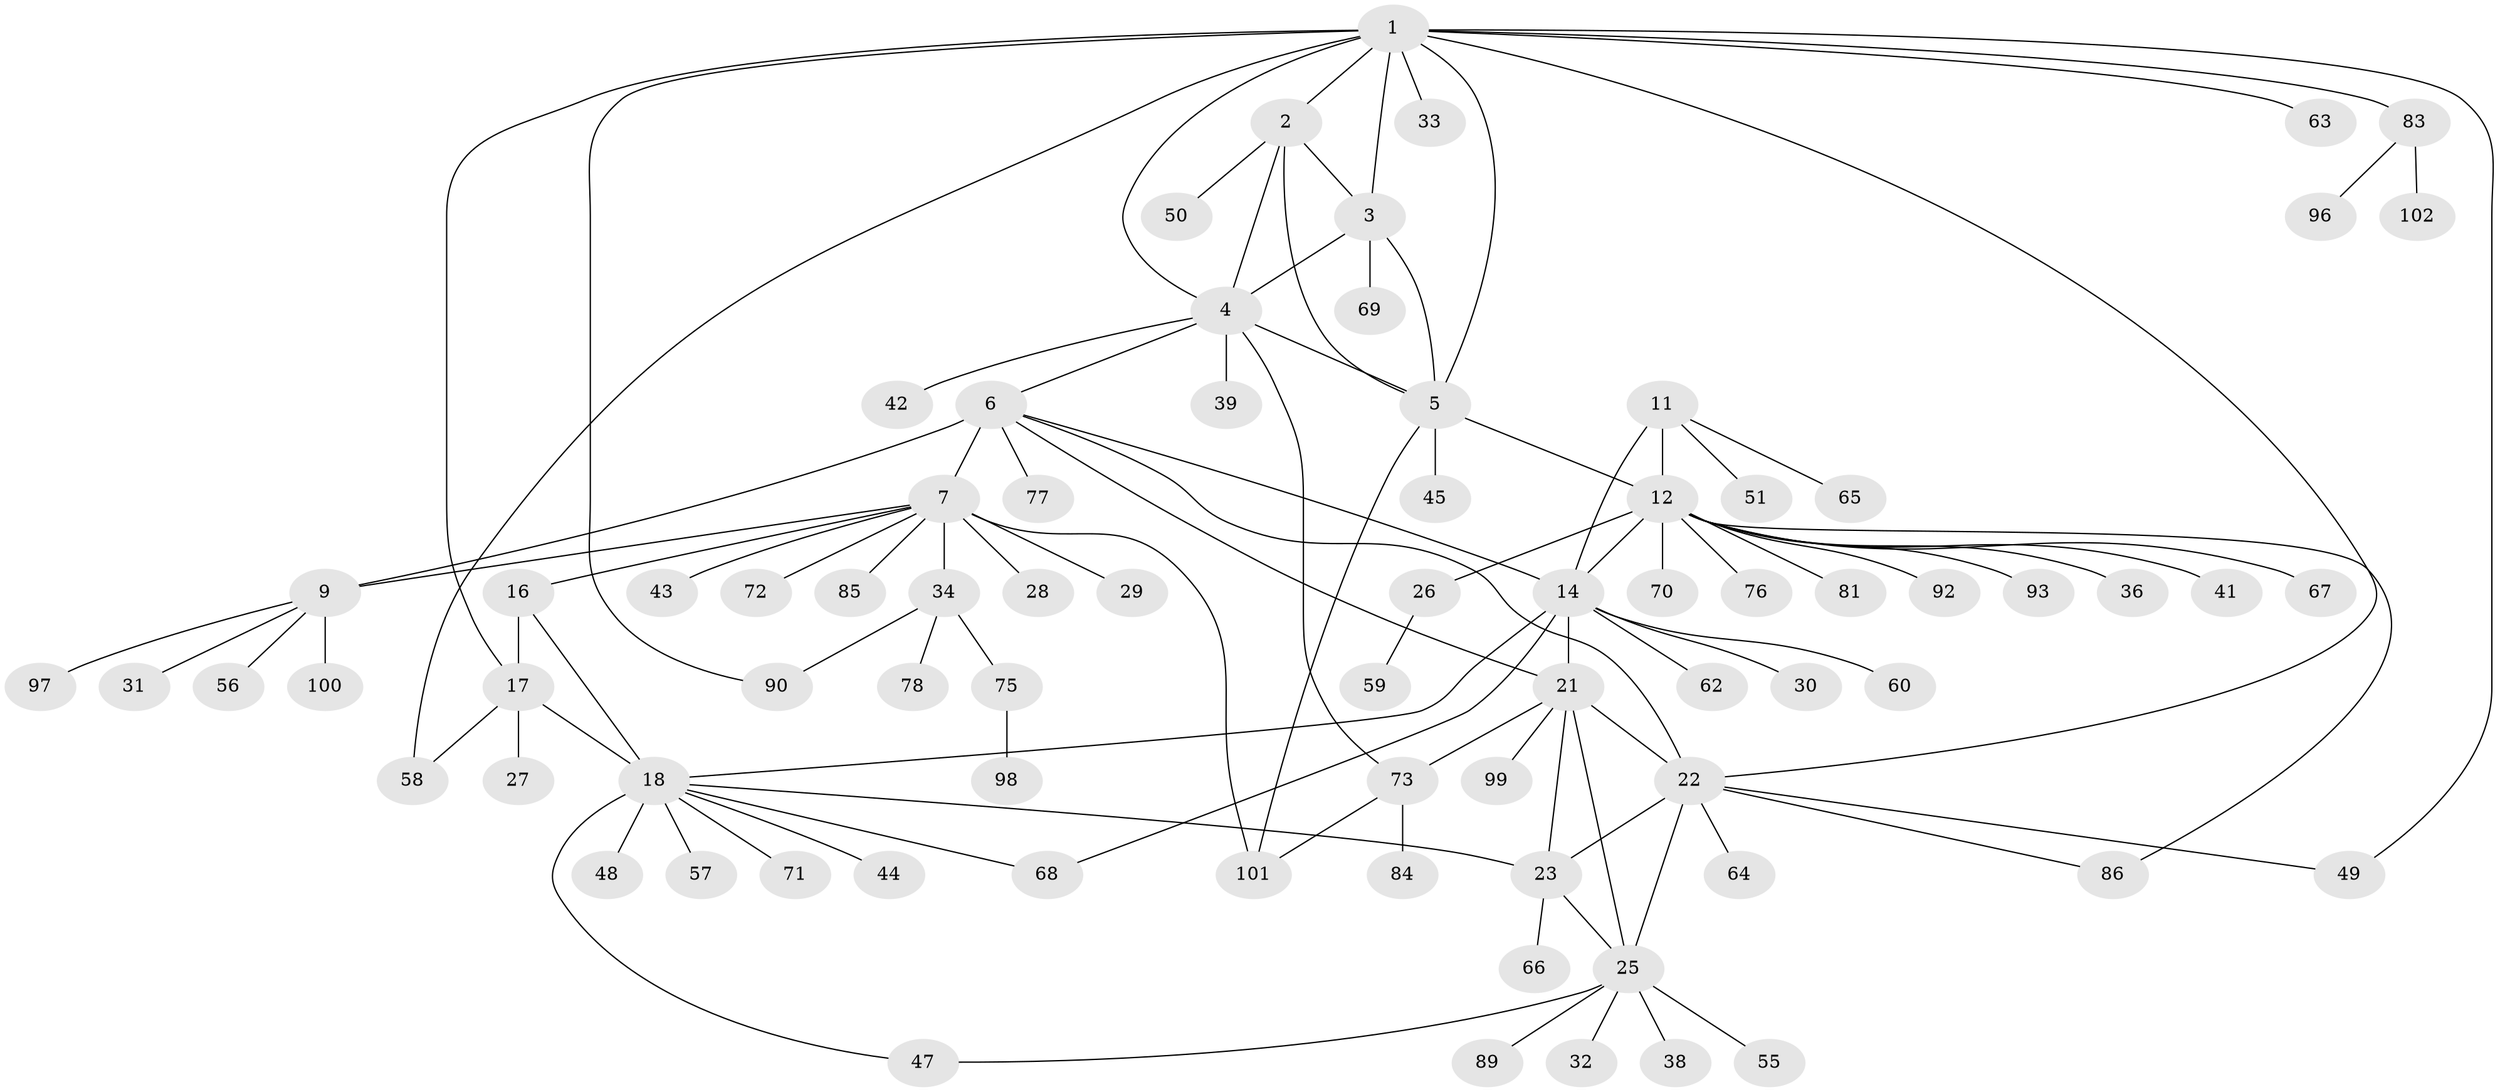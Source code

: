 // Generated by graph-tools (version 1.1) at 2025/52/02/27/25 19:52:16]
// undirected, 78 vertices, 105 edges
graph export_dot {
graph [start="1"]
  node [color=gray90,style=filled];
  1 [super="+40"];
  2;
  3 [super="+61"];
  4 [super="+87"];
  5 [super="+79"];
  6 [super="+10"];
  7 [super="+8"];
  9 [super="+82"];
  11 [super="+54"];
  12 [super="+13"];
  14 [super="+15"];
  16 [super="+19"];
  17 [super="+20"];
  18 [super="+91"];
  21 [super="+46"];
  22 [super="+24"];
  23 [super="+80"];
  25 [super="+104"];
  26;
  27 [super="+35"];
  28 [super="+52"];
  29;
  30;
  31;
  32;
  33;
  34 [super="+37"];
  36 [super="+74"];
  38;
  39;
  41 [super="+53"];
  42;
  43;
  44;
  45;
  47;
  48;
  49;
  50;
  51;
  55;
  56;
  57;
  58;
  59;
  60;
  62;
  63;
  64;
  65;
  66;
  67;
  68;
  69;
  70;
  71;
  72;
  73 [super="+94"];
  75;
  76;
  77;
  78;
  81;
  83 [super="+88"];
  84;
  85;
  86;
  89;
  90;
  92;
  93 [super="+95"];
  96;
  97;
  98;
  99;
  100;
  101 [super="+103"];
  102;
  1 -- 2;
  1 -- 3;
  1 -- 4;
  1 -- 5;
  1 -- 17;
  1 -- 33;
  1 -- 49;
  1 -- 58;
  1 -- 63;
  1 -- 83;
  1 -- 90;
  1 -- 22;
  2 -- 3;
  2 -- 4;
  2 -- 5;
  2 -- 50;
  3 -- 4;
  3 -- 5;
  3 -- 69;
  4 -- 5;
  4 -- 39;
  4 -- 42;
  4 -- 73;
  4 -- 6;
  5 -- 12;
  5 -- 45;
  5 -- 101;
  6 -- 7 [weight=4];
  6 -- 9 [weight=2];
  6 -- 77;
  6 -- 22;
  6 -- 14;
  6 -- 21;
  7 -- 9 [weight=2];
  7 -- 29;
  7 -- 34;
  7 -- 72;
  7 -- 101;
  7 -- 43;
  7 -- 85;
  7 -- 28;
  7 -- 16;
  9 -- 31;
  9 -- 56;
  9 -- 97;
  9 -- 100;
  11 -- 12 [weight=2];
  11 -- 14 [weight=2];
  11 -- 51;
  11 -- 65;
  12 -- 14 [weight=4];
  12 -- 76;
  12 -- 67;
  12 -- 36;
  12 -- 70;
  12 -- 41;
  12 -- 81;
  12 -- 86;
  12 -- 26;
  12 -- 92;
  12 -- 93;
  14 -- 21;
  14 -- 68;
  14 -- 18;
  14 -- 30;
  14 -- 60;
  14 -- 62;
  16 -- 17 [weight=4];
  16 -- 18 [weight=2];
  17 -- 18 [weight=2];
  17 -- 27;
  17 -- 58;
  18 -- 23;
  18 -- 44;
  18 -- 47;
  18 -- 48;
  18 -- 57;
  18 -- 68;
  18 -- 71;
  21 -- 22 [weight=2];
  21 -- 23;
  21 -- 25;
  21 -- 99;
  21 -- 73;
  22 -- 23 [weight=2];
  22 -- 25 [weight=2];
  22 -- 64;
  22 -- 49;
  22 -- 86;
  23 -- 25;
  23 -- 66;
  25 -- 32;
  25 -- 38;
  25 -- 47;
  25 -- 55;
  25 -- 89;
  26 -- 59;
  34 -- 90;
  34 -- 75;
  34 -- 78;
  73 -- 84;
  73 -- 101;
  75 -- 98;
  83 -- 96;
  83 -- 102;
}
